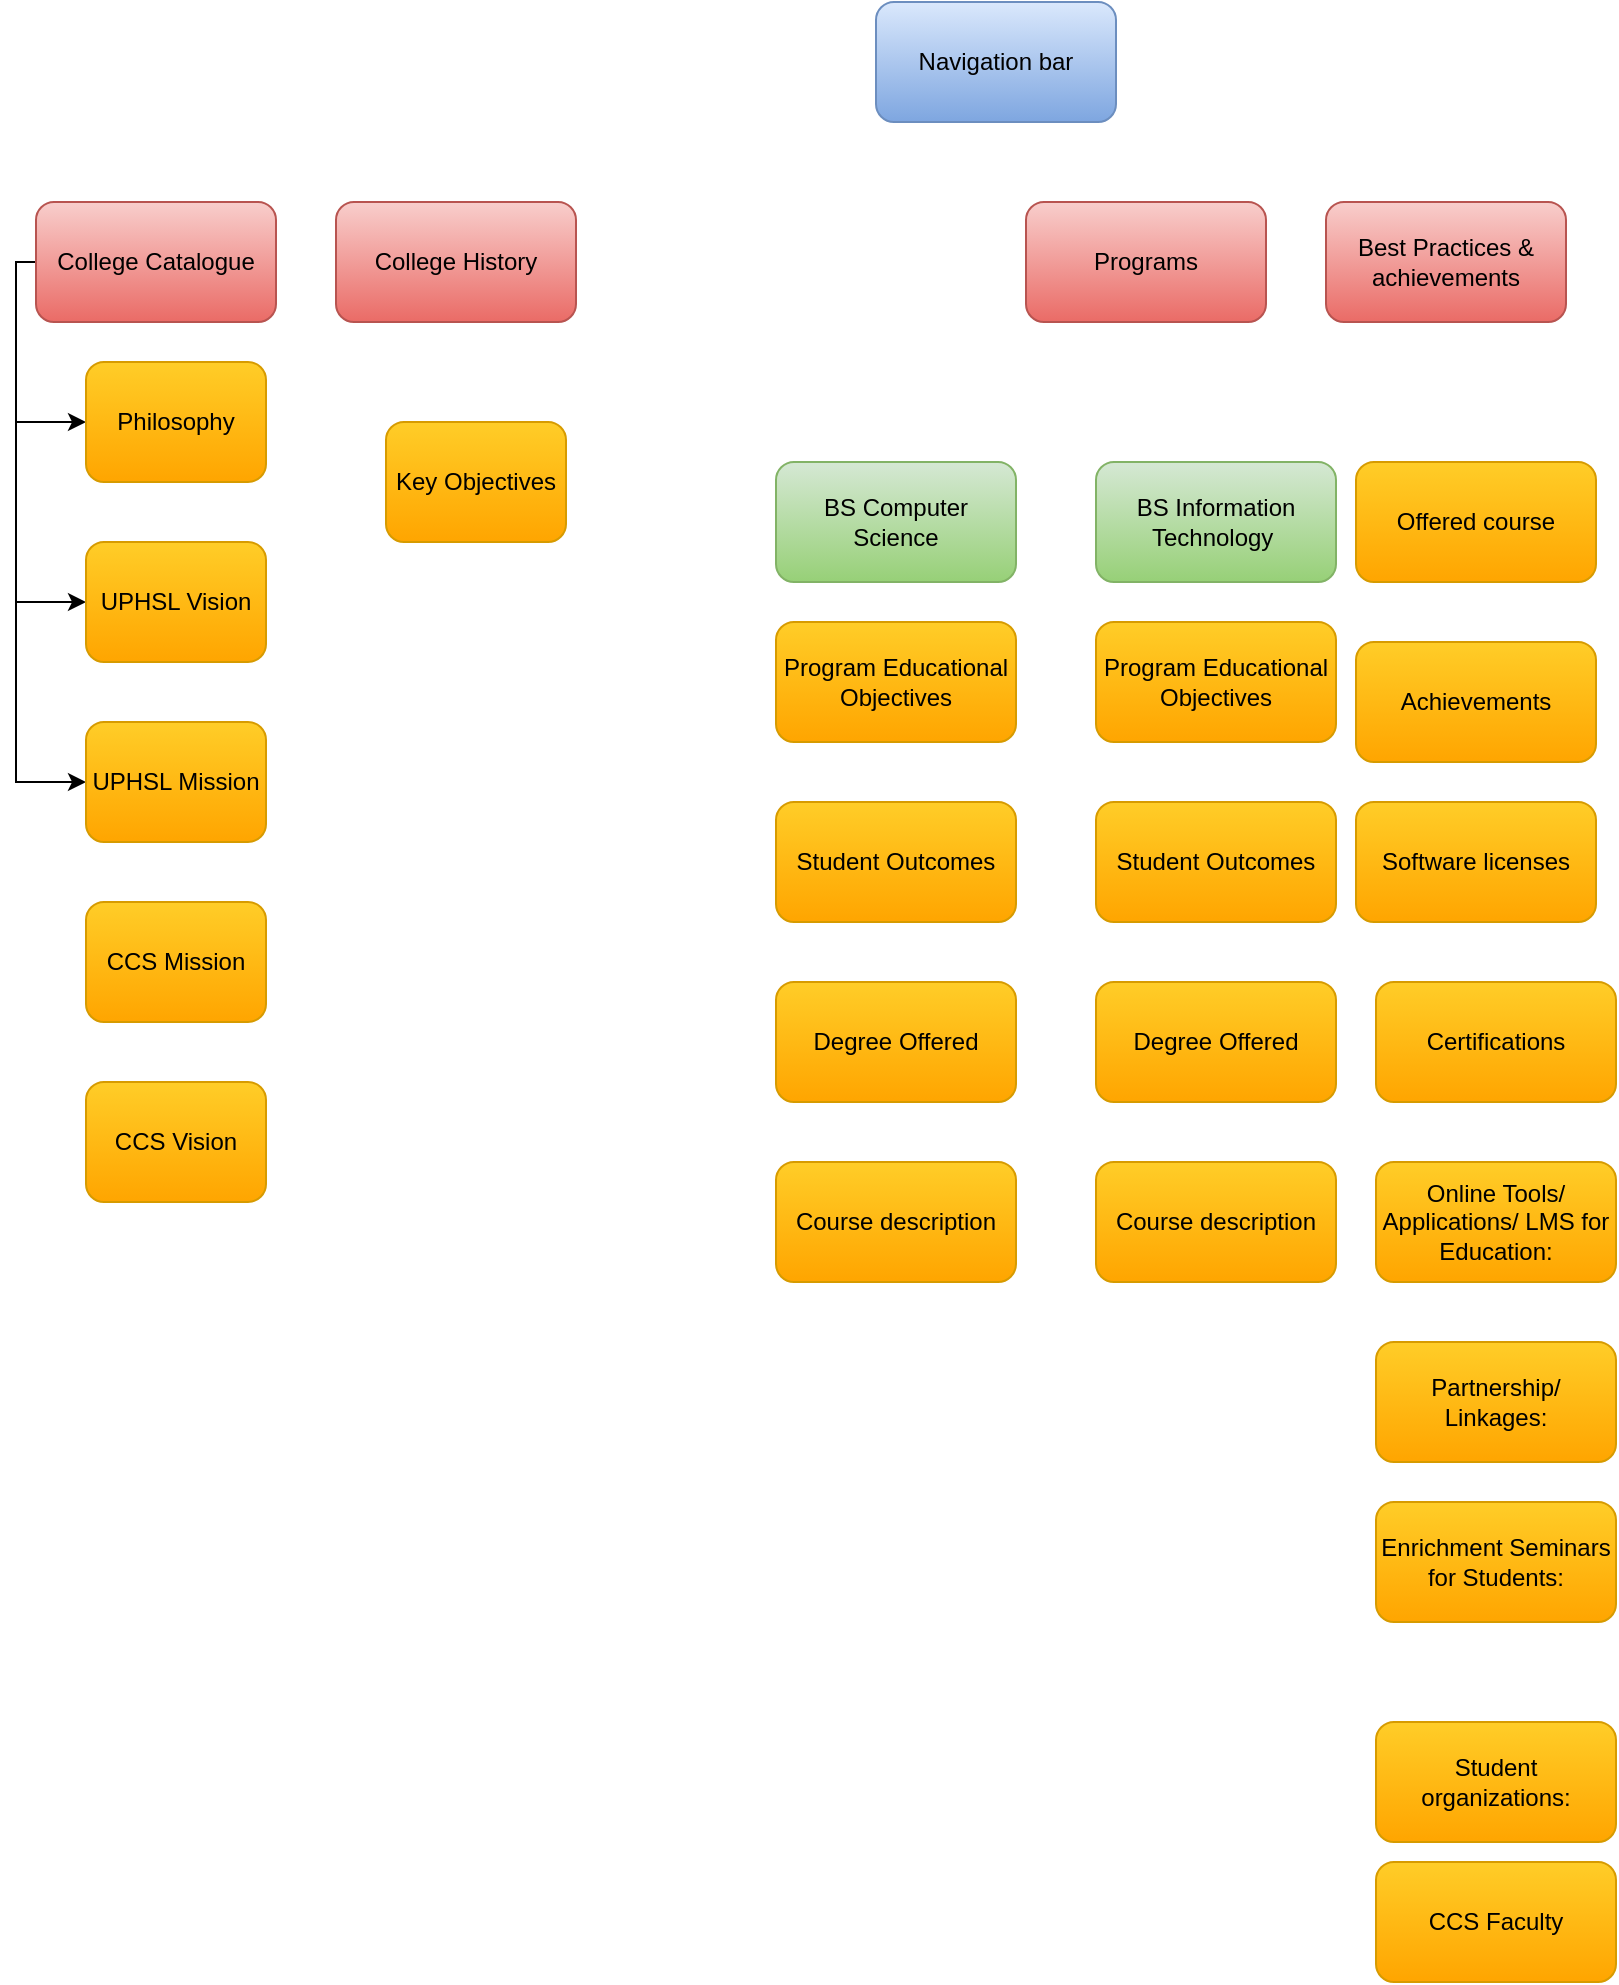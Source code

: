 <mxfile version="23.1.6" type="github">
  <diagram name="Page-1" id="sACsTCeDd_Et6IisknRS">
    <mxGraphModel dx="733" dy="390" grid="1" gridSize="10" guides="1" tooltips="1" connect="1" arrows="1" fold="1" page="1" pageScale="1" pageWidth="850" pageHeight="1100" math="0" shadow="0">
      <root>
        <mxCell id="0" />
        <mxCell id="1" parent="0" />
        <mxCell id="no28YzW2g3oVM7ufs7Dy-1" value="Navigation bar" style="rounded=1;whiteSpace=wrap;html=1;fillColor=#dae8fc;strokeColor=#6c8ebf;gradientColor=#7ea6e0;" vertex="1" parent="1">
          <mxGeometry x="450" y="40" width="120" height="60" as="geometry" />
        </mxCell>
        <mxCell id="no28YzW2g3oVM7ufs7Dy-46" style="edgeStyle=orthogonalEdgeStyle;rounded=0;orthogonalLoop=1;jettySize=auto;html=1;entryX=0;entryY=0.5;entryDx=0;entryDy=0;" edge="1" parent="1" source="no28YzW2g3oVM7ufs7Dy-6" target="no28YzW2g3oVM7ufs7Dy-10">
          <mxGeometry relative="1" as="geometry">
            <Array as="points">
              <mxPoint x="20" y="170" />
              <mxPoint x="20" y="250" />
            </Array>
          </mxGeometry>
        </mxCell>
        <mxCell id="no28YzW2g3oVM7ufs7Dy-56" style="edgeStyle=orthogonalEdgeStyle;rounded=0;orthogonalLoop=1;jettySize=auto;html=1;entryX=0;entryY=0.5;entryDx=0;entryDy=0;" edge="1" parent="1" source="no28YzW2g3oVM7ufs7Dy-6" target="no28YzW2g3oVM7ufs7Dy-11">
          <mxGeometry relative="1" as="geometry">
            <Array as="points">
              <mxPoint x="20" y="170" />
              <mxPoint x="20" y="340" />
            </Array>
          </mxGeometry>
        </mxCell>
        <mxCell id="no28YzW2g3oVM7ufs7Dy-57" style="edgeStyle=orthogonalEdgeStyle;rounded=0;orthogonalLoop=1;jettySize=auto;html=1;entryX=0;entryY=0.5;entryDx=0;entryDy=0;" edge="1" parent="1" source="no28YzW2g3oVM7ufs7Dy-6" target="no28YzW2g3oVM7ufs7Dy-12">
          <mxGeometry relative="1" as="geometry">
            <Array as="points">
              <mxPoint x="20" y="170" />
              <mxPoint x="20" y="430" />
            </Array>
          </mxGeometry>
        </mxCell>
        <mxCell id="no28YzW2g3oVM7ufs7Dy-6" value="College Catalogue" style="rounded=1;whiteSpace=wrap;html=1;fillColor=#f8cecc;strokeColor=#b85450;gradientColor=#ea6b66;" vertex="1" parent="1">
          <mxGeometry x="30" y="140" width="120" height="60" as="geometry" />
        </mxCell>
        <mxCell id="no28YzW2g3oVM7ufs7Dy-7" value="College History" style="rounded=1;whiteSpace=wrap;html=1;fillColor=#f8cecc;strokeColor=#b85450;gradientColor=#ea6b66;" vertex="1" parent="1">
          <mxGeometry x="180" y="140" width="120" height="60" as="geometry" />
        </mxCell>
        <mxCell id="no28YzW2g3oVM7ufs7Dy-8" value="Programs" style="rounded=1;whiteSpace=wrap;html=1;fillColor=#f8cecc;strokeColor=#b85450;gradientColor=#ea6b66;" vertex="1" parent="1">
          <mxGeometry x="525" y="140" width="120" height="60" as="geometry" />
        </mxCell>
        <mxCell id="no28YzW2g3oVM7ufs7Dy-9" value="Best Practices &amp;amp; achievements" style="rounded=1;whiteSpace=wrap;html=1;fillColor=#f8cecc;strokeColor=#b85450;gradientColor=#ea6b66;" vertex="1" parent="1">
          <mxGeometry x="675" y="140" width="120" height="60" as="geometry" />
        </mxCell>
        <mxCell id="no28YzW2g3oVM7ufs7Dy-15" value="" style="group" vertex="1" connectable="0" parent="1">
          <mxGeometry x="55" y="220" width="90" height="420" as="geometry" />
        </mxCell>
        <mxCell id="no28YzW2g3oVM7ufs7Dy-10" value="Philosophy&lt;span id=&quot;docs-internal-guid-d5e53d72-7fff-2fe1-b138-4ab144727099&quot;&gt;&lt;/span&gt;" style="rounded=1;whiteSpace=wrap;html=1;fillColor=#ffcd28;strokeColor=#d79b00;gradientColor=#ffa500;" vertex="1" parent="no28YzW2g3oVM7ufs7Dy-15">
          <mxGeometry width="90" height="60" as="geometry" />
        </mxCell>
        <mxCell id="no28YzW2g3oVM7ufs7Dy-11" value="&lt;div&gt;UPHSL Vision&lt;/div&gt;" style="rounded=1;whiteSpace=wrap;html=1;fillColor=#ffcd28;strokeColor=#d79b00;gradientColor=#ffa500;" vertex="1" parent="no28YzW2g3oVM7ufs7Dy-15">
          <mxGeometry y="90" width="90" height="60" as="geometry" />
        </mxCell>
        <mxCell id="no28YzW2g3oVM7ufs7Dy-12" value="UPHSL Mission&lt;span id=&quot;docs-internal-guid-d5e53d72-7fff-2fe1-b138-4ab144727099&quot;&gt;&lt;/span&gt;" style="rounded=1;whiteSpace=wrap;html=1;fillColor=#ffcd28;strokeColor=#d79b00;gradientColor=#ffa500;" vertex="1" parent="no28YzW2g3oVM7ufs7Dy-15">
          <mxGeometry y="180" width="90" height="60" as="geometry" />
        </mxCell>
        <mxCell id="no28YzW2g3oVM7ufs7Dy-13" value="&lt;div&gt;CCS Mission&lt;/div&gt;" style="rounded=1;whiteSpace=wrap;html=1;fillColor=#ffcd28;strokeColor=#d79b00;gradientColor=#ffa500;" vertex="1" parent="no28YzW2g3oVM7ufs7Dy-15">
          <mxGeometry y="270" width="90" height="60" as="geometry" />
        </mxCell>
        <mxCell id="no28YzW2g3oVM7ufs7Dy-14" value="&lt;span id=&quot;docs-internal-guid-57780343-7fff-d43e-a0b6-322ba20f0d49&quot;&gt;&lt;/span&gt;CCS Vision" style="rounded=1;whiteSpace=wrap;html=1;fillColor=#ffcd28;strokeColor=#d79b00;gradientColor=#ffa500;" vertex="1" parent="no28YzW2g3oVM7ufs7Dy-15">
          <mxGeometry y="360" width="90" height="60" as="geometry" />
        </mxCell>
        <mxCell id="no28YzW2g3oVM7ufs7Dy-22" value="Key Objectives&lt;span id=&quot;docs-internal-guid-d5e53d72-7fff-2fe1-b138-4ab144727099&quot;&gt;&lt;/span&gt;" style="rounded=1;whiteSpace=wrap;html=1;fillColor=#ffcd28;strokeColor=#d79b00;gradientColor=#ffa500;" vertex="1" parent="1">
          <mxGeometry x="205" y="250" width="90" height="60" as="geometry" />
        </mxCell>
        <mxCell id="no28YzW2g3oVM7ufs7Dy-24" value="Program Educational Objectives&lt;span id=&quot;docs-internal-guid-ea8f8cfb-7fff-ccc1-7b33-4c26a019957c&quot;&gt;&lt;/span&gt;&lt;span id=&quot;docs-internal-guid-ea8f8cfb-7fff-ccc1-7b33-4c26a019957c&quot;&gt;&lt;/span&gt;" style="rounded=1;whiteSpace=wrap;html=1;fillColor=#ffcd28;strokeColor=#d79b00;gradientColor=#ffa500;" vertex="1" parent="1">
          <mxGeometry x="400" y="350" width="120" height="60" as="geometry" />
        </mxCell>
        <mxCell id="no28YzW2g3oVM7ufs7Dy-25" value="BS Computer Science&lt;span id=&quot;docs-internal-guid-ea8f8cfb-7fff-ccc1-7b33-4c26a019957c&quot;&gt;&lt;/span&gt;&lt;span id=&quot;docs-internal-guid-ea8f8cfb-7fff-ccc1-7b33-4c26a019957c&quot;&gt;&lt;/span&gt;" style="rounded=1;whiteSpace=wrap;html=1;fillColor=#d5e8d4;strokeColor=#82b366;gradientColor=#97d077;" vertex="1" parent="1">
          <mxGeometry x="400" y="270" width="120" height="60" as="geometry" />
        </mxCell>
        <mxCell id="no28YzW2g3oVM7ufs7Dy-26" value="BS Information Technology&amp;nbsp;&lt;span id=&quot;docs-internal-guid-ea8f8cfb-7fff-ccc1-7b33-4c26a019957c&quot;&gt;&lt;/span&gt;&lt;span id=&quot;docs-internal-guid-ea8f8cfb-7fff-ccc1-7b33-4c26a019957c&quot;&gt;&lt;/span&gt;" style="rounded=1;whiteSpace=wrap;html=1;fillColor=#d5e8d4;strokeColor=#82b366;gradientColor=#97d077;" vertex="1" parent="1">
          <mxGeometry x="560" y="270" width="120" height="60" as="geometry" />
        </mxCell>
        <mxCell id="no28YzW2g3oVM7ufs7Dy-27" value="Program Educational Objectives&lt;span id=&quot;docs-internal-guid-ea8f8cfb-7fff-ccc1-7b33-4c26a019957c&quot;&gt;&lt;/span&gt;&lt;span id=&quot;docs-internal-guid-ea8f8cfb-7fff-ccc1-7b33-4c26a019957c&quot;&gt;&lt;/span&gt;" style="rounded=1;whiteSpace=wrap;html=1;fillColor=#ffcd28;strokeColor=#d79b00;gradientColor=#ffa500;" vertex="1" parent="1">
          <mxGeometry x="560" y="350" width="120" height="60" as="geometry" />
        </mxCell>
        <mxCell id="no28YzW2g3oVM7ufs7Dy-28" value="Student Outcomes&lt;span id=&quot;docs-internal-guid-ea8f8cfb-7fff-ccc1-7b33-4c26a019957c&quot;&gt;&lt;/span&gt;&lt;span id=&quot;docs-internal-guid-ea8f8cfb-7fff-ccc1-7b33-4c26a019957c&quot;&gt;&lt;/span&gt;" style="rounded=1;whiteSpace=wrap;html=1;fillColor=#ffcd28;strokeColor=#d79b00;gradientColor=#ffa500;" vertex="1" parent="1">
          <mxGeometry x="560" y="440" width="120" height="60" as="geometry" />
        </mxCell>
        <mxCell id="no28YzW2g3oVM7ufs7Dy-29" value="Student Outcomes&lt;span id=&quot;docs-internal-guid-ea8f8cfb-7fff-ccc1-7b33-4c26a019957c&quot;&gt;&lt;/span&gt;&lt;span id=&quot;docs-internal-guid-ea8f8cfb-7fff-ccc1-7b33-4c26a019957c&quot;&gt;&lt;/span&gt;" style="rounded=1;whiteSpace=wrap;html=1;fillColor=#ffcd28;strokeColor=#d79b00;gradientColor=#ffa500;" vertex="1" parent="1">
          <mxGeometry x="400" y="440" width="120" height="60" as="geometry" />
        </mxCell>
        <mxCell id="no28YzW2g3oVM7ufs7Dy-30" value="Degree Offered&lt;span id=&quot;docs-internal-guid-ea8f8cfb-7fff-ccc1-7b33-4c26a019957c&quot;&gt;&lt;/span&gt;&lt;span id=&quot;docs-internal-guid-ea8f8cfb-7fff-ccc1-7b33-4c26a019957c&quot;&gt;&lt;/span&gt;" style="rounded=1;whiteSpace=wrap;html=1;fillColor=#ffcd28;strokeColor=#d79b00;gradientColor=#ffa500;" vertex="1" parent="1">
          <mxGeometry x="400" y="530" width="120" height="60" as="geometry" />
        </mxCell>
        <mxCell id="no28YzW2g3oVM7ufs7Dy-31" value="Degree Offered&lt;span id=&quot;docs-internal-guid-ea8f8cfb-7fff-ccc1-7b33-4c26a019957c&quot;&gt;&lt;/span&gt;&lt;span id=&quot;docs-internal-guid-ea8f8cfb-7fff-ccc1-7b33-4c26a019957c&quot;&gt;&lt;/span&gt;" style="rounded=1;whiteSpace=wrap;html=1;fillColor=#ffcd28;strokeColor=#d79b00;gradientColor=#ffa500;" vertex="1" parent="1">
          <mxGeometry x="560" y="530" width="120" height="60" as="geometry" />
        </mxCell>
        <mxCell id="no28YzW2g3oVM7ufs7Dy-32" value="Course description&lt;span id=&quot;docs-internal-guid-ea8f8cfb-7fff-ccc1-7b33-4c26a019957c&quot;&gt;&lt;/span&gt;&lt;span id=&quot;docs-internal-guid-ea8f8cfb-7fff-ccc1-7b33-4c26a019957c&quot;&gt;&lt;/span&gt;" style="rounded=1;whiteSpace=wrap;html=1;fillColor=#ffcd28;strokeColor=#d79b00;gradientColor=#ffa500;" vertex="1" parent="1">
          <mxGeometry x="400" y="620" width="120" height="60" as="geometry" />
        </mxCell>
        <mxCell id="no28YzW2g3oVM7ufs7Dy-33" value="Course description" style="rounded=1;whiteSpace=wrap;html=1;fillColor=#ffcd28;strokeColor=#d79b00;gradientColor=#ffa500;" vertex="1" parent="1">
          <mxGeometry x="560" y="620" width="120" height="60" as="geometry" />
        </mxCell>
        <mxCell id="no28YzW2g3oVM7ufs7Dy-35" value="Offered course&lt;span id=&quot;docs-internal-guid-ea8f8cfb-7fff-ccc1-7b33-4c26a019957c&quot;&gt;&lt;/span&gt;&lt;span id=&quot;docs-internal-guid-ea8f8cfb-7fff-ccc1-7b33-4c26a019957c&quot;&gt;&lt;/span&gt;" style="rounded=1;whiteSpace=wrap;html=1;fillColor=#ffcd28;strokeColor=#d79b00;gradientColor=#ffa500;" vertex="1" parent="1">
          <mxGeometry x="690" y="270" width="120" height="60" as="geometry" />
        </mxCell>
        <mxCell id="no28YzW2g3oVM7ufs7Dy-37" value="Achievements&lt;span id=&quot;docs-internal-guid-ea8f8cfb-7fff-ccc1-7b33-4c26a019957c&quot;&gt;&lt;/span&gt;&lt;span id=&quot;docs-internal-guid-ea8f8cfb-7fff-ccc1-7b33-4c26a019957c&quot;&gt;&lt;/span&gt;" style="rounded=1;whiteSpace=wrap;html=1;fillColor=#ffcd28;strokeColor=#d79b00;gradientColor=#ffa500;" vertex="1" parent="1">
          <mxGeometry x="690" y="360" width="120" height="60" as="geometry" />
        </mxCell>
        <mxCell id="no28YzW2g3oVM7ufs7Dy-38" value="Software licenses&lt;span id=&quot;docs-internal-guid-ea8f8cfb-7fff-ccc1-7b33-4c26a019957c&quot;&gt;&lt;/span&gt;&lt;span id=&quot;docs-internal-guid-ea8f8cfb-7fff-ccc1-7b33-4c26a019957c&quot;&gt;&lt;/span&gt;" style="rounded=1;whiteSpace=wrap;html=1;fillColor=#ffcd28;strokeColor=#d79b00;gradientColor=#ffa500;" vertex="1" parent="1">
          <mxGeometry x="690" y="440" width="120" height="60" as="geometry" />
        </mxCell>
        <mxCell id="no28YzW2g3oVM7ufs7Dy-39" value="Certifications&lt;span id=&quot;docs-internal-guid-ea8f8cfb-7fff-ccc1-7b33-4c26a019957c&quot;&gt;&lt;/span&gt;&lt;span id=&quot;docs-internal-guid-ea8f8cfb-7fff-ccc1-7b33-4c26a019957c&quot;&gt;&lt;/span&gt;" style="rounded=1;whiteSpace=wrap;html=1;fillColor=#ffcd28;strokeColor=#d79b00;gradientColor=#ffa500;" vertex="1" parent="1">
          <mxGeometry x="700" y="530" width="120" height="60" as="geometry" />
        </mxCell>
        <mxCell id="no28YzW2g3oVM7ufs7Dy-41" value="Online Tools/ Applications/ LMS for Education:&lt;span id=&quot;docs-internal-guid-ea8f8cfb-7fff-ccc1-7b33-4c26a019957c&quot;&gt;&lt;/span&gt;&lt;span id=&quot;docs-internal-guid-ea8f8cfb-7fff-ccc1-7b33-4c26a019957c&quot;&gt;&lt;/span&gt;" style="rounded=1;whiteSpace=wrap;html=1;fillColor=#ffcd28;strokeColor=#d79b00;gradientColor=#ffa500;" vertex="1" parent="1">
          <mxGeometry x="700" y="620" width="120" height="60" as="geometry" />
        </mxCell>
        <mxCell id="no28YzW2g3oVM7ufs7Dy-42" value="Partnership/ Linkages:&lt;span id=&quot;docs-internal-guid-ea8f8cfb-7fff-ccc1-7b33-4c26a019957c&quot;&gt;&lt;/span&gt;&lt;span id=&quot;docs-internal-guid-ea8f8cfb-7fff-ccc1-7b33-4c26a019957c&quot;&gt;&lt;/span&gt;" style="rounded=1;whiteSpace=wrap;html=1;fillColor=#ffcd28;strokeColor=#d79b00;gradientColor=#ffa500;" vertex="1" parent="1">
          <mxGeometry x="700" y="710" width="120" height="60" as="geometry" />
        </mxCell>
        <mxCell id="no28YzW2g3oVM7ufs7Dy-43" value="Enrichment Seminars for Students:&lt;span id=&quot;docs-internal-guid-ea8f8cfb-7fff-ccc1-7b33-4c26a019957c&quot;&gt;&lt;/span&gt;&lt;span id=&quot;docs-internal-guid-ea8f8cfb-7fff-ccc1-7b33-4c26a019957c&quot;&gt;&lt;/span&gt;" style="rounded=1;whiteSpace=wrap;html=1;fillColor=#ffcd28;strokeColor=#d79b00;gradientColor=#ffa500;" vertex="1" parent="1">
          <mxGeometry x="700" y="790" width="120" height="60" as="geometry" />
        </mxCell>
        <mxCell id="no28YzW2g3oVM7ufs7Dy-44" value="Student organizations:&lt;span id=&quot;docs-internal-guid-ea8f8cfb-7fff-ccc1-7b33-4c26a019957c&quot;&gt;&lt;/span&gt;&lt;span id=&quot;docs-internal-guid-ea8f8cfb-7fff-ccc1-7b33-4c26a019957c&quot;&gt;&lt;/span&gt;" style="rounded=1;whiteSpace=wrap;html=1;fillColor=#ffcd28;strokeColor=#d79b00;gradientColor=#ffa500;" vertex="1" parent="1">
          <mxGeometry x="700" y="900" width="120" height="60" as="geometry" />
        </mxCell>
        <mxCell id="no28YzW2g3oVM7ufs7Dy-45" value="CCS Faculty" style="rounded=1;whiteSpace=wrap;html=1;fillColor=#ffcd28;strokeColor=#d79b00;gradientColor=#ffa500;" vertex="1" parent="1">
          <mxGeometry x="700" y="970" width="120" height="60" as="geometry" />
        </mxCell>
      </root>
    </mxGraphModel>
  </diagram>
</mxfile>
